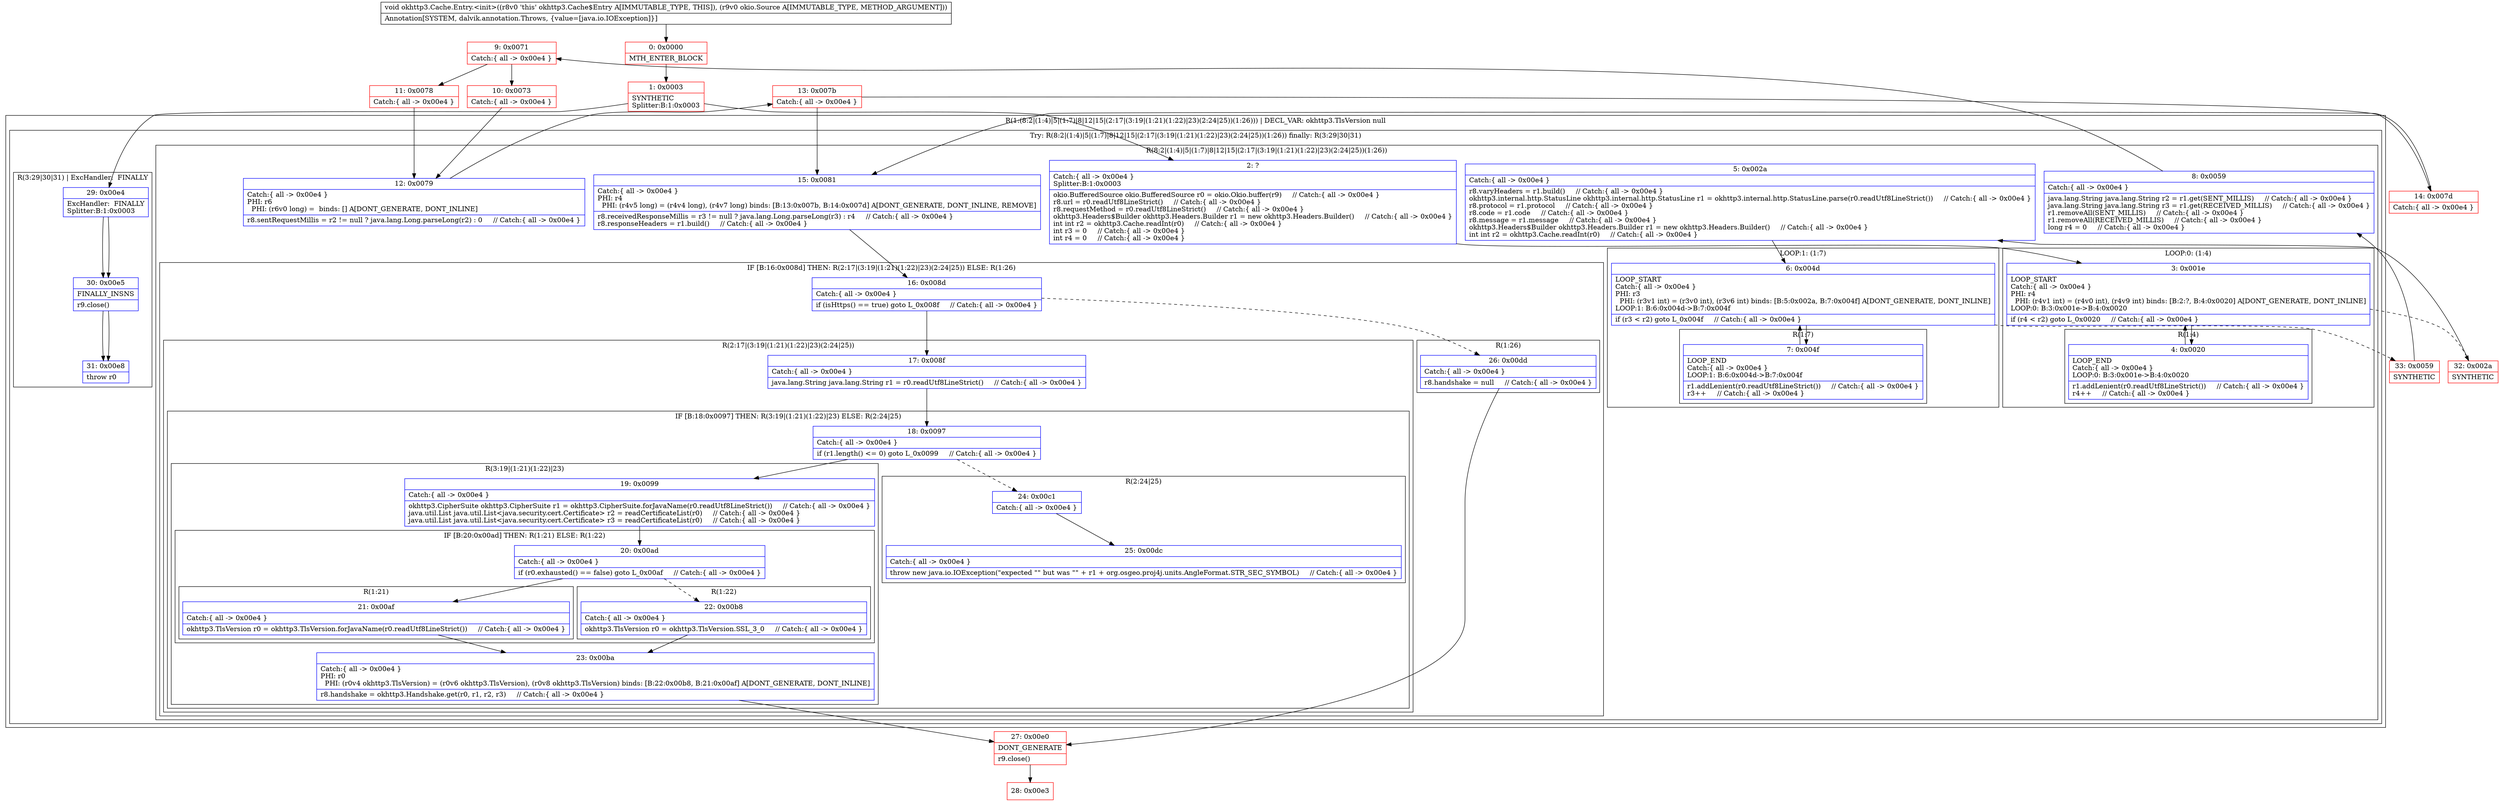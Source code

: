 digraph "CFG forokhttp3.Cache.Entry.\<init\>(Lokio\/Source;)V" {
subgraph cluster_Region_711165779 {
label = "R(1:(8:2|(1:4)|5|(1:7)|8|12|15|(2:17|(3:19|(1:21)(1:22)|23)(2:24|25))(1:26))) | DECL_VAR: okhttp3.TlsVersion null\l";
node [shape=record,color=blue];
subgraph cluster_TryCatchRegion_1628738261 {
label = "Try: R(8:2|(1:4)|5|(1:7)|8|12|15|(2:17|(3:19|(1:21)(1:22)|23)(2:24|25))(1:26)) finally: R(3:29|30|31)";
node [shape=record,color=blue];
subgraph cluster_Region_1175211972 {
label = "R(8:2|(1:4)|5|(1:7)|8|12|15|(2:17|(3:19|(1:21)(1:22)|23)(2:24|25))(1:26))";
node [shape=record,color=blue];
Node_2 [shape=record,label="{2\:\ ?|Catch:\{ all \-\> 0x00e4 \}\lSplitter:B:1:0x0003\l|okio.BufferedSource okio.BufferedSource r0 = okio.Okio.buffer(r9)     \/\/ Catch:\{ all \-\> 0x00e4 \}\lr8.url = r0.readUtf8LineStrict()     \/\/ Catch:\{ all \-\> 0x00e4 \}\lr8.requestMethod = r0.readUtf8LineStrict()     \/\/ Catch:\{ all \-\> 0x00e4 \}\lokhttp3.Headers$Builder okhttp3.Headers.Builder r1 = new okhttp3.Headers.Builder()     \/\/ Catch:\{ all \-\> 0x00e4 \}\lint int r2 = okhttp3.Cache.readInt(r0)     \/\/ Catch:\{ all \-\> 0x00e4 \}\lint r3 = 0     \/\/ Catch:\{ all \-\> 0x00e4 \}\lint r4 = 0     \/\/ Catch:\{ all \-\> 0x00e4 \}\l}"];
subgraph cluster_LoopRegion_439491207 {
label = "LOOP:0: (1:4)";
node [shape=record,color=blue];
Node_3 [shape=record,label="{3\:\ 0x001e|LOOP_START\lCatch:\{ all \-\> 0x00e4 \}\lPHI: r4 \l  PHI: (r4v1 int) = (r4v0 int), (r4v9 int) binds: [B:2:?, B:4:0x0020] A[DONT_GENERATE, DONT_INLINE]\lLOOP:0: B:3:0x001e\-\>B:4:0x0020\l|if (r4 \< r2) goto L_0x0020     \/\/ Catch:\{ all \-\> 0x00e4 \}\l}"];
subgraph cluster_Region_767153508 {
label = "R(1:4)";
node [shape=record,color=blue];
Node_4 [shape=record,label="{4\:\ 0x0020|LOOP_END\lCatch:\{ all \-\> 0x00e4 \}\lLOOP:0: B:3:0x001e\-\>B:4:0x0020\l|r1.addLenient(r0.readUtf8LineStrict())     \/\/ Catch:\{ all \-\> 0x00e4 \}\lr4++     \/\/ Catch:\{ all \-\> 0x00e4 \}\l}"];
}
}
Node_5 [shape=record,label="{5\:\ 0x002a|Catch:\{ all \-\> 0x00e4 \}\l|r8.varyHeaders = r1.build()     \/\/ Catch:\{ all \-\> 0x00e4 \}\lokhttp3.internal.http.StatusLine okhttp3.internal.http.StatusLine r1 = okhttp3.internal.http.StatusLine.parse(r0.readUtf8LineStrict())     \/\/ Catch:\{ all \-\> 0x00e4 \}\lr8.protocol = r1.protocol     \/\/ Catch:\{ all \-\> 0x00e4 \}\lr8.code = r1.code     \/\/ Catch:\{ all \-\> 0x00e4 \}\lr8.message = r1.message     \/\/ Catch:\{ all \-\> 0x00e4 \}\lokhttp3.Headers$Builder okhttp3.Headers.Builder r1 = new okhttp3.Headers.Builder()     \/\/ Catch:\{ all \-\> 0x00e4 \}\lint int r2 = okhttp3.Cache.readInt(r0)     \/\/ Catch:\{ all \-\> 0x00e4 \}\l}"];
subgraph cluster_LoopRegion_55038059 {
label = "LOOP:1: (1:7)";
node [shape=record,color=blue];
Node_6 [shape=record,label="{6\:\ 0x004d|LOOP_START\lCatch:\{ all \-\> 0x00e4 \}\lPHI: r3 \l  PHI: (r3v1 int) = (r3v0 int), (r3v6 int) binds: [B:5:0x002a, B:7:0x004f] A[DONT_GENERATE, DONT_INLINE]\lLOOP:1: B:6:0x004d\-\>B:7:0x004f\l|if (r3 \< r2) goto L_0x004f     \/\/ Catch:\{ all \-\> 0x00e4 \}\l}"];
subgraph cluster_Region_361715932 {
label = "R(1:7)";
node [shape=record,color=blue];
Node_7 [shape=record,label="{7\:\ 0x004f|LOOP_END\lCatch:\{ all \-\> 0x00e4 \}\lLOOP:1: B:6:0x004d\-\>B:7:0x004f\l|r1.addLenient(r0.readUtf8LineStrict())     \/\/ Catch:\{ all \-\> 0x00e4 \}\lr3++     \/\/ Catch:\{ all \-\> 0x00e4 \}\l}"];
}
}
Node_8 [shape=record,label="{8\:\ 0x0059|Catch:\{ all \-\> 0x00e4 \}\l|java.lang.String java.lang.String r2 = r1.get(SENT_MILLIS)     \/\/ Catch:\{ all \-\> 0x00e4 \}\ljava.lang.String java.lang.String r3 = r1.get(RECEIVED_MILLIS)     \/\/ Catch:\{ all \-\> 0x00e4 \}\lr1.removeAll(SENT_MILLIS)     \/\/ Catch:\{ all \-\> 0x00e4 \}\lr1.removeAll(RECEIVED_MILLIS)     \/\/ Catch:\{ all \-\> 0x00e4 \}\llong r4 = 0     \/\/ Catch:\{ all \-\> 0x00e4 \}\l}"];
Node_12 [shape=record,label="{12\:\ 0x0079|Catch:\{ all \-\> 0x00e4 \}\lPHI: r6 \l  PHI: (r6v0 long) =  binds: [] A[DONT_GENERATE, DONT_INLINE]\l|r8.sentRequestMillis = r2 != null ? java.lang.Long.parseLong(r2) : 0     \/\/ Catch:\{ all \-\> 0x00e4 \}\l}"];
Node_15 [shape=record,label="{15\:\ 0x0081|Catch:\{ all \-\> 0x00e4 \}\lPHI: r4 \l  PHI: (r4v5 long) = (r4v4 long), (r4v7 long) binds: [B:13:0x007b, B:14:0x007d] A[DONT_GENERATE, DONT_INLINE, REMOVE]\l|r8.receivedResponseMillis = r3 != null ? java.lang.Long.parseLong(r3) : r4     \/\/ Catch:\{ all \-\> 0x00e4 \}\lr8.responseHeaders = r1.build()     \/\/ Catch:\{ all \-\> 0x00e4 \}\l}"];
subgraph cluster_IfRegion_1582559014 {
label = "IF [B:16:0x008d] THEN: R(2:17|(3:19|(1:21)(1:22)|23)(2:24|25)) ELSE: R(1:26)";
node [shape=record,color=blue];
Node_16 [shape=record,label="{16\:\ 0x008d|Catch:\{ all \-\> 0x00e4 \}\l|if (isHttps() == true) goto L_0x008f     \/\/ Catch:\{ all \-\> 0x00e4 \}\l}"];
subgraph cluster_Region_1071007710 {
label = "R(2:17|(3:19|(1:21)(1:22)|23)(2:24|25))";
node [shape=record,color=blue];
Node_17 [shape=record,label="{17\:\ 0x008f|Catch:\{ all \-\> 0x00e4 \}\l|java.lang.String java.lang.String r1 = r0.readUtf8LineStrict()     \/\/ Catch:\{ all \-\> 0x00e4 \}\l}"];
subgraph cluster_IfRegion_1980244772 {
label = "IF [B:18:0x0097] THEN: R(3:19|(1:21)(1:22)|23) ELSE: R(2:24|25)";
node [shape=record,color=blue];
Node_18 [shape=record,label="{18\:\ 0x0097|Catch:\{ all \-\> 0x00e4 \}\l|if (r1.length() \<= 0) goto L_0x0099     \/\/ Catch:\{ all \-\> 0x00e4 \}\l}"];
subgraph cluster_Region_453008783 {
label = "R(3:19|(1:21)(1:22)|23)";
node [shape=record,color=blue];
Node_19 [shape=record,label="{19\:\ 0x0099|Catch:\{ all \-\> 0x00e4 \}\l|okhttp3.CipherSuite okhttp3.CipherSuite r1 = okhttp3.CipherSuite.forJavaName(r0.readUtf8LineStrict())     \/\/ Catch:\{ all \-\> 0x00e4 \}\ljava.util.List java.util.List\<java.security.cert.Certificate\> r2 = readCertificateList(r0)     \/\/ Catch:\{ all \-\> 0x00e4 \}\ljava.util.List java.util.List\<java.security.cert.Certificate\> r3 = readCertificateList(r0)     \/\/ Catch:\{ all \-\> 0x00e4 \}\l}"];
subgraph cluster_IfRegion_2029103486 {
label = "IF [B:20:0x00ad] THEN: R(1:21) ELSE: R(1:22)";
node [shape=record,color=blue];
Node_20 [shape=record,label="{20\:\ 0x00ad|Catch:\{ all \-\> 0x00e4 \}\l|if (r0.exhausted() == false) goto L_0x00af     \/\/ Catch:\{ all \-\> 0x00e4 \}\l}"];
subgraph cluster_Region_391599876 {
label = "R(1:21)";
node [shape=record,color=blue];
Node_21 [shape=record,label="{21\:\ 0x00af|Catch:\{ all \-\> 0x00e4 \}\l|okhttp3.TlsVersion r0 = okhttp3.TlsVersion.forJavaName(r0.readUtf8LineStrict())     \/\/ Catch:\{ all \-\> 0x00e4 \}\l}"];
}
subgraph cluster_Region_1369864778 {
label = "R(1:22)";
node [shape=record,color=blue];
Node_22 [shape=record,label="{22\:\ 0x00b8|Catch:\{ all \-\> 0x00e4 \}\l|okhttp3.TlsVersion r0 = okhttp3.TlsVersion.SSL_3_0     \/\/ Catch:\{ all \-\> 0x00e4 \}\l}"];
}
}
Node_23 [shape=record,label="{23\:\ 0x00ba|Catch:\{ all \-\> 0x00e4 \}\lPHI: r0 \l  PHI: (r0v4 okhttp3.TlsVersion) = (r0v6 okhttp3.TlsVersion), (r0v8 okhttp3.TlsVersion) binds: [B:22:0x00b8, B:21:0x00af] A[DONT_GENERATE, DONT_INLINE]\l|r8.handshake = okhttp3.Handshake.get(r0, r1, r2, r3)     \/\/ Catch:\{ all \-\> 0x00e4 \}\l}"];
}
subgraph cluster_Region_1540011414 {
label = "R(2:24|25)";
node [shape=record,color=blue];
Node_24 [shape=record,label="{24\:\ 0x00c1|Catch:\{ all \-\> 0x00e4 \}\l}"];
Node_25 [shape=record,label="{25\:\ 0x00dc|Catch:\{ all \-\> 0x00e4 \}\l|throw new java.io.IOException(\"expected \"\" but was \"\" + r1 + org.osgeo.proj4j.units.AngleFormat.STR_SEC_SYMBOL)     \/\/ Catch:\{ all \-\> 0x00e4 \}\l}"];
}
}
}
subgraph cluster_Region_762574733 {
label = "R(1:26)";
node [shape=record,color=blue];
Node_26 [shape=record,label="{26\:\ 0x00dd|Catch:\{ all \-\> 0x00e4 \}\l|r8.handshake = null     \/\/ Catch:\{ all \-\> 0x00e4 \}\l}"];
}
}
}
subgraph cluster_Region_463254639 {
label = "R(3:29|30|31) | ExcHandler:  FINALLY\l";
node [shape=record,color=blue];
Node_29 [shape=record,label="{29\:\ 0x00e4|ExcHandler:  FINALLY\lSplitter:B:1:0x0003\l}"];
Node_30 [shape=record,label="{30\:\ 0x00e5|FINALLY_INSNS\l|r9.close()\l}"];
Node_31 [shape=record,label="{31\:\ 0x00e8|throw r0\l}"];
}
}
}
subgraph cluster_Region_463254639 {
label = "R(3:29|30|31) | ExcHandler:  FINALLY\l";
node [shape=record,color=blue];
Node_29 [shape=record,label="{29\:\ 0x00e4|ExcHandler:  FINALLY\lSplitter:B:1:0x0003\l}"];
Node_30 [shape=record,label="{30\:\ 0x00e5|FINALLY_INSNS\l|r9.close()\l}"];
Node_31 [shape=record,label="{31\:\ 0x00e8|throw r0\l}"];
}
Node_0 [shape=record,color=red,label="{0\:\ 0x0000|MTH_ENTER_BLOCK\l}"];
Node_1 [shape=record,color=red,label="{1\:\ 0x0003|SYNTHETIC\lSplitter:B:1:0x0003\l}"];
Node_9 [shape=record,color=red,label="{9\:\ 0x0071|Catch:\{ all \-\> 0x00e4 \}\l}"];
Node_10 [shape=record,color=red,label="{10\:\ 0x0073|Catch:\{ all \-\> 0x00e4 \}\l}"];
Node_11 [shape=record,color=red,label="{11\:\ 0x0078|Catch:\{ all \-\> 0x00e4 \}\l}"];
Node_13 [shape=record,color=red,label="{13\:\ 0x007b|Catch:\{ all \-\> 0x00e4 \}\l}"];
Node_14 [shape=record,color=red,label="{14\:\ 0x007d|Catch:\{ all \-\> 0x00e4 \}\l}"];
Node_27 [shape=record,color=red,label="{27\:\ 0x00e0|DONT_GENERATE\l|r9.close()\l}"];
Node_28 [shape=record,color=red,label="{28\:\ 0x00e3}"];
Node_32 [shape=record,color=red,label="{32\:\ 0x002a|SYNTHETIC\l}"];
Node_33 [shape=record,color=red,label="{33\:\ 0x0059|SYNTHETIC\l}"];
MethodNode[shape=record,label="{void okhttp3.Cache.Entry.\<init\>((r8v0 'this' okhttp3.Cache$Entry A[IMMUTABLE_TYPE, THIS]), (r9v0 okio.Source A[IMMUTABLE_TYPE, METHOD_ARGUMENT]))  | Annotation[SYSTEM, dalvik.annotation.Throws, \{value=[java.io.IOException]\}]\l}"];
MethodNode -> Node_0;
Node_2 -> Node_3;
Node_3 -> Node_4;
Node_3 -> Node_32[style=dashed];
Node_4 -> Node_3;
Node_5 -> Node_6;
Node_6 -> Node_7;
Node_6 -> Node_33[style=dashed];
Node_7 -> Node_6;
Node_8 -> Node_9;
Node_12 -> Node_13;
Node_15 -> Node_16;
Node_16 -> Node_17;
Node_16 -> Node_26[style=dashed];
Node_17 -> Node_18;
Node_18 -> Node_19;
Node_18 -> Node_24[style=dashed];
Node_19 -> Node_20;
Node_20 -> Node_21;
Node_20 -> Node_22[style=dashed];
Node_21 -> Node_23;
Node_22 -> Node_23;
Node_23 -> Node_27;
Node_24 -> Node_25;
Node_26 -> Node_27;
Node_29 -> Node_30;
Node_30 -> Node_31;
Node_29 -> Node_30;
Node_30 -> Node_31;
Node_0 -> Node_1;
Node_1 -> Node_2;
Node_1 -> Node_29;
Node_9 -> Node_10;
Node_9 -> Node_11;
Node_10 -> Node_12;
Node_11 -> Node_12;
Node_13 -> Node_14;
Node_13 -> Node_15;
Node_14 -> Node_15;
Node_27 -> Node_28;
Node_32 -> Node_5;
Node_33 -> Node_8;
}

